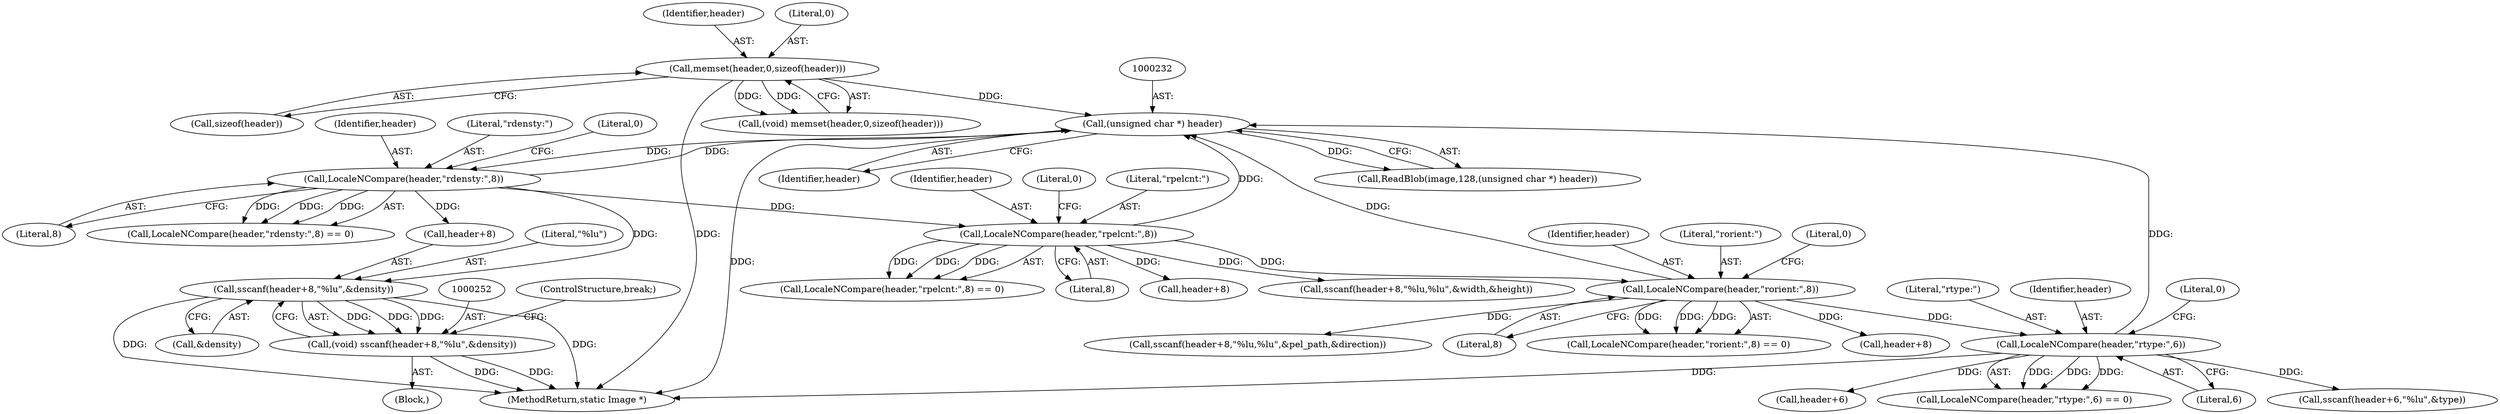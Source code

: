 digraph "0_ImageMagick_6b6bff054d569a77973f2140c0e86366e6168a6c@API" {
"1000253" [label="(Call,sscanf(header+8,\"%lu\",&density))"];
"1000245" [label="(Call,LocaleNCompare(header,\"rdensty:\",8))"];
"1000231" [label="(Call,(unsigned char *) header)"];
"1000332" [label="(Call,LocaleNCompare(header,\"rtype:\",6))"];
"1000283" [label="(Call,LocaleNCompare(header,\"rorient:\",8))"];
"1000263" [label="(Call,LocaleNCompare(header,\"rpelcnt:\",8))"];
"1000190" [label="(Call,memset(header,0,sizeof(header)))"];
"1000251" [label="(Call,(void) sscanf(header+8,\"%lu\",&density))"];
"1000271" [label="(Call,sscanf(header+8,\"%lu,%lu\",&width,&height))"];
"1000266" [label="(Literal,8)"];
"1000263" [label="(Call,LocaleNCompare(header,\"rpelcnt:\",8))"];
"1000286" [label="(Literal,8)"];
"1000292" [label="(Call,header+8)"];
"1000515" [label="(MethodReturn,static Image *)"];
"1000333" [label="(Identifier,header)"];
"1000228" [label="(Call,ReadBlob(image,128,(unsigned char *) header))"];
"1000335" [label="(Literal,6)"];
"1000260" [label="(ControlStructure,break;)"];
"1000285" [label="(Literal,\"rorient:\")"];
"1000193" [label="(Call,sizeof(header))"];
"1000245" [label="(Call,LocaleNCompare(header,\"rdensty:\",8))"];
"1000332" [label="(Call,LocaleNCompare(header,\"rtype:\",6))"];
"1000283" [label="(Call,LocaleNCompare(header,\"rorient:\",8))"];
"1000340" [label="(Call,sscanf(header+6,\"%lu\",&type))"];
"1000262" [label="(Call,LocaleNCompare(header,\"rpelcnt:\",8) == 0)"];
"1000272" [label="(Call,header+8)"];
"1000246" [label="(Identifier,header)"];
"1000248" [label="(Literal,8)"];
"1000188" [label="(Call,(void) memset(header,0,sizeof(header)))"];
"1000191" [label="(Identifier,header)"];
"1000247" [label="(Literal,\"rdensty:\")"];
"1000287" [label="(Literal,0)"];
"1000282" [label="(Call,LocaleNCompare(header,\"rorient:\",8) == 0)"];
"1000231" [label="(Call,(unsigned char *) header)"];
"1000341" [label="(Call,header+6)"];
"1000334" [label="(Literal,\"rtype:\")"];
"1000291" [label="(Call,sscanf(header+8,\"%lu,%lu\",&pel_path,&direction))"];
"1000331" [label="(Call,LocaleNCompare(header,\"rtype:\",6) == 0)"];
"1000244" [label="(Call,LocaleNCompare(header,\"rdensty:\",8) == 0)"];
"1000251" [label="(Call,(void) sscanf(header+8,\"%lu\",&density))"];
"1000336" [label="(Literal,0)"];
"1000264" [label="(Identifier,header)"];
"1000253" [label="(Call,sscanf(header+8,\"%lu\",&density))"];
"1000192" [label="(Literal,0)"];
"1000190" [label="(Call,memset(header,0,sizeof(header)))"];
"1000250" [label="(Block,)"];
"1000257" [label="(Literal,\"%lu\")"];
"1000249" [label="(Literal,0)"];
"1000267" [label="(Literal,0)"];
"1000254" [label="(Call,header+8)"];
"1000265" [label="(Literal,\"rpelcnt:\")"];
"1000284" [label="(Identifier,header)"];
"1000233" [label="(Identifier,header)"];
"1000258" [label="(Call,&density)"];
"1000253" -> "1000251"  [label="AST: "];
"1000253" -> "1000258"  [label="CFG: "];
"1000254" -> "1000253"  [label="AST: "];
"1000257" -> "1000253"  [label="AST: "];
"1000258" -> "1000253"  [label="AST: "];
"1000251" -> "1000253"  [label="CFG: "];
"1000253" -> "1000515"  [label="DDG: "];
"1000253" -> "1000515"  [label="DDG: "];
"1000253" -> "1000251"  [label="DDG: "];
"1000253" -> "1000251"  [label="DDG: "];
"1000253" -> "1000251"  [label="DDG: "];
"1000245" -> "1000253"  [label="DDG: "];
"1000245" -> "1000244"  [label="AST: "];
"1000245" -> "1000248"  [label="CFG: "];
"1000246" -> "1000245"  [label="AST: "];
"1000247" -> "1000245"  [label="AST: "];
"1000248" -> "1000245"  [label="AST: "];
"1000249" -> "1000245"  [label="CFG: "];
"1000245" -> "1000231"  [label="DDG: "];
"1000245" -> "1000244"  [label="DDG: "];
"1000245" -> "1000244"  [label="DDG: "];
"1000245" -> "1000244"  [label="DDG: "];
"1000231" -> "1000245"  [label="DDG: "];
"1000245" -> "1000254"  [label="DDG: "];
"1000245" -> "1000263"  [label="DDG: "];
"1000231" -> "1000228"  [label="AST: "];
"1000231" -> "1000233"  [label="CFG: "];
"1000232" -> "1000231"  [label="AST: "];
"1000233" -> "1000231"  [label="AST: "];
"1000228" -> "1000231"  [label="CFG: "];
"1000231" -> "1000515"  [label="DDG: "];
"1000231" -> "1000228"  [label="DDG: "];
"1000332" -> "1000231"  [label="DDG: "];
"1000190" -> "1000231"  [label="DDG: "];
"1000283" -> "1000231"  [label="DDG: "];
"1000263" -> "1000231"  [label="DDG: "];
"1000332" -> "1000331"  [label="AST: "];
"1000332" -> "1000335"  [label="CFG: "];
"1000333" -> "1000332"  [label="AST: "];
"1000334" -> "1000332"  [label="AST: "];
"1000335" -> "1000332"  [label="AST: "];
"1000336" -> "1000332"  [label="CFG: "];
"1000332" -> "1000515"  [label="DDG: "];
"1000332" -> "1000331"  [label="DDG: "];
"1000332" -> "1000331"  [label="DDG: "];
"1000332" -> "1000331"  [label="DDG: "];
"1000283" -> "1000332"  [label="DDG: "];
"1000332" -> "1000340"  [label="DDG: "];
"1000332" -> "1000341"  [label="DDG: "];
"1000283" -> "1000282"  [label="AST: "];
"1000283" -> "1000286"  [label="CFG: "];
"1000284" -> "1000283"  [label="AST: "];
"1000285" -> "1000283"  [label="AST: "];
"1000286" -> "1000283"  [label="AST: "];
"1000287" -> "1000283"  [label="CFG: "];
"1000283" -> "1000282"  [label="DDG: "];
"1000283" -> "1000282"  [label="DDG: "];
"1000283" -> "1000282"  [label="DDG: "];
"1000263" -> "1000283"  [label="DDG: "];
"1000283" -> "1000291"  [label="DDG: "];
"1000283" -> "1000292"  [label="DDG: "];
"1000263" -> "1000262"  [label="AST: "];
"1000263" -> "1000266"  [label="CFG: "];
"1000264" -> "1000263"  [label="AST: "];
"1000265" -> "1000263"  [label="AST: "];
"1000266" -> "1000263"  [label="AST: "];
"1000267" -> "1000263"  [label="CFG: "];
"1000263" -> "1000262"  [label="DDG: "];
"1000263" -> "1000262"  [label="DDG: "];
"1000263" -> "1000262"  [label="DDG: "];
"1000263" -> "1000271"  [label="DDG: "];
"1000263" -> "1000272"  [label="DDG: "];
"1000190" -> "1000188"  [label="AST: "];
"1000190" -> "1000193"  [label="CFG: "];
"1000191" -> "1000190"  [label="AST: "];
"1000192" -> "1000190"  [label="AST: "];
"1000193" -> "1000190"  [label="AST: "];
"1000188" -> "1000190"  [label="CFG: "];
"1000190" -> "1000515"  [label="DDG: "];
"1000190" -> "1000188"  [label="DDG: "];
"1000190" -> "1000188"  [label="DDG: "];
"1000251" -> "1000250"  [label="AST: "];
"1000252" -> "1000251"  [label="AST: "];
"1000260" -> "1000251"  [label="CFG: "];
"1000251" -> "1000515"  [label="DDG: "];
"1000251" -> "1000515"  [label="DDG: "];
}
